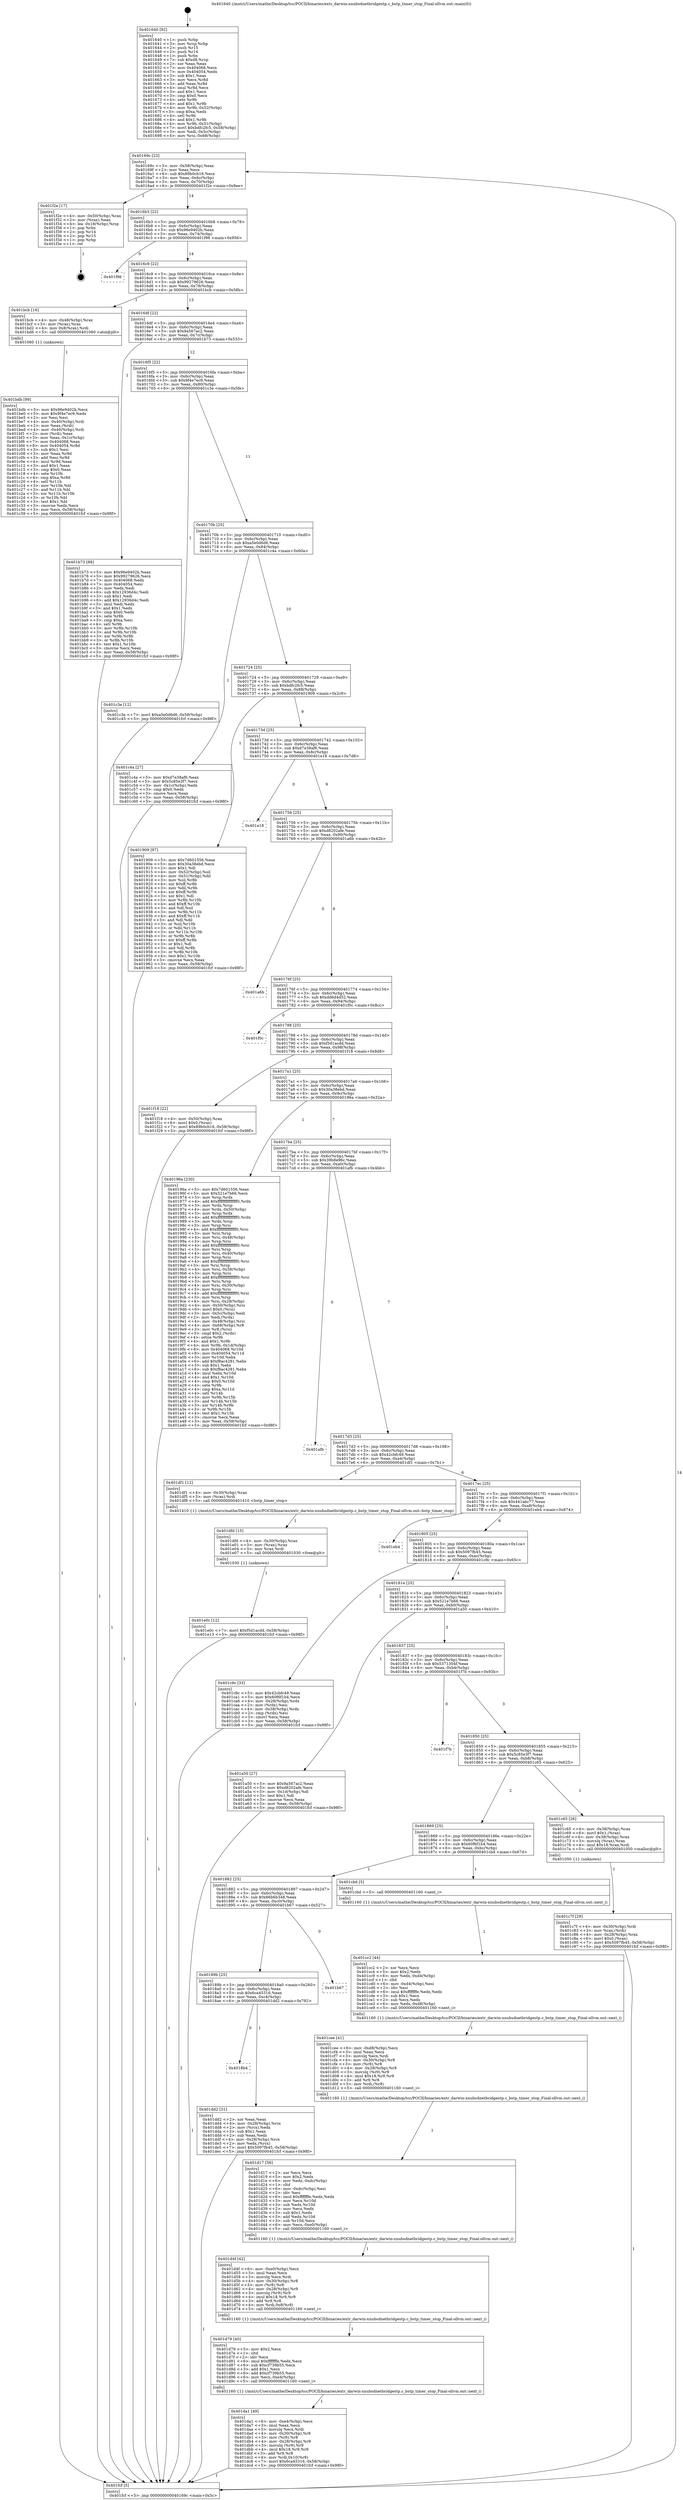 digraph "0x401640" {
  label = "0x401640 (/mnt/c/Users/mathe/Desktop/tcc/POCII/binaries/extr_darwin-xnubsdnetbridgestp.c_bstp_timer_stop_Final-ollvm.out::main(0))"
  labelloc = "t"
  node[shape=record]

  Entry [label="",width=0.3,height=0.3,shape=circle,fillcolor=black,style=filled]
  "0x40169c" [label="{
     0x40169c [23]\l
     | [instrs]\l
     &nbsp;&nbsp;0x40169c \<+3\>: mov -0x58(%rbp),%eax\l
     &nbsp;&nbsp;0x40169f \<+2\>: mov %eax,%ecx\l
     &nbsp;&nbsp;0x4016a1 \<+6\>: sub $0x89b0cb16,%ecx\l
     &nbsp;&nbsp;0x4016a7 \<+3\>: mov %eax,-0x6c(%rbp)\l
     &nbsp;&nbsp;0x4016aa \<+3\>: mov %ecx,-0x70(%rbp)\l
     &nbsp;&nbsp;0x4016ad \<+6\>: je 0000000000401f2e \<main+0x8ee\>\l
  }"]
  "0x401f2e" [label="{
     0x401f2e [17]\l
     | [instrs]\l
     &nbsp;&nbsp;0x401f2e \<+4\>: mov -0x50(%rbp),%rax\l
     &nbsp;&nbsp;0x401f32 \<+2\>: mov (%rax),%eax\l
     &nbsp;&nbsp;0x401f34 \<+4\>: lea -0x18(%rbp),%rsp\l
     &nbsp;&nbsp;0x401f38 \<+1\>: pop %rbx\l
     &nbsp;&nbsp;0x401f39 \<+2\>: pop %r14\l
     &nbsp;&nbsp;0x401f3b \<+2\>: pop %r15\l
     &nbsp;&nbsp;0x401f3d \<+1\>: pop %rbp\l
     &nbsp;&nbsp;0x401f3e \<+1\>: ret\l
  }"]
  "0x4016b3" [label="{
     0x4016b3 [22]\l
     | [instrs]\l
     &nbsp;&nbsp;0x4016b3 \<+5\>: jmp 00000000004016b8 \<main+0x78\>\l
     &nbsp;&nbsp;0x4016b8 \<+3\>: mov -0x6c(%rbp),%eax\l
     &nbsp;&nbsp;0x4016bb \<+5\>: sub $0x96e9402b,%eax\l
     &nbsp;&nbsp;0x4016c0 \<+3\>: mov %eax,-0x74(%rbp)\l
     &nbsp;&nbsp;0x4016c3 \<+6\>: je 0000000000401f96 \<main+0x956\>\l
  }"]
  Exit [label="",width=0.3,height=0.3,shape=circle,fillcolor=black,style=filled,peripheries=2]
  "0x401f96" [label="{
     0x401f96\l
  }", style=dashed]
  "0x4016c9" [label="{
     0x4016c9 [22]\l
     | [instrs]\l
     &nbsp;&nbsp;0x4016c9 \<+5\>: jmp 00000000004016ce \<main+0x8e\>\l
     &nbsp;&nbsp;0x4016ce \<+3\>: mov -0x6c(%rbp),%eax\l
     &nbsp;&nbsp;0x4016d1 \<+5\>: sub $0x99279626,%eax\l
     &nbsp;&nbsp;0x4016d6 \<+3\>: mov %eax,-0x78(%rbp)\l
     &nbsp;&nbsp;0x4016d9 \<+6\>: je 0000000000401bcb \<main+0x58b\>\l
  }"]
  "0x401e0c" [label="{
     0x401e0c [12]\l
     | [instrs]\l
     &nbsp;&nbsp;0x401e0c \<+7\>: movl $0xf5d1acdd,-0x58(%rbp)\l
     &nbsp;&nbsp;0x401e13 \<+5\>: jmp 0000000000401fcf \<main+0x98f\>\l
  }"]
  "0x401bcb" [label="{
     0x401bcb [16]\l
     | [instrs]\l
     &nbsp;&nbsp;0x401bcb \<+4\>: mov -0x48(%rbp),%rax\l
     &nbsp;&nbsp;0x401bcf \<+3\>: mov (%rax),%rax\l
     &nbsp;&nbsp;0x401bd2 \<+4\>: mov 0x8(%rax),%rdi\l
     &nbsp;&nbsp;0x401bd6 \<+5\>: call 0000000000401060 \<atoi@plt\>\l
     | [calls]\l
     &nbsp;&nbsp;0x401060 \{1\} (unknown)\l
  }"]
  "0x4016df" [label="{
     0x4016df [22]\l
     | [instrs]\l
     &nbsp;&nbsp;0x4016df \<+5\>: jmp 00000000004016e4 \<main+0xa4\>\l
     &nbsp;&nbsp;0x4016e4 \<+3\>: mov -0x6c(%rbp),%eax\l
     &nbsp;&nbsp;0x4016e7 \<+5\>: sub $0x9a567ac2,%eax\l
     &nbsp;&nbsp;0x4016ec \<+3\>: mov %eax,-0x7c(%rbp)\l
     &nbsp;&nbsp;0x4016ef \<+6\>: je 0000000000401b73 \<main+0x533\>\l
  }"]
  "0x401dfd" [label="{
     0x401dfd [15]\l
     | [instrs]\l
     &nbsp;&nbsp;0x401dfd \<+4\>: mov -0x30(%rbp),%rax\l
     &nbsp;&nbsp;0x401e01 \<+3\>: mov (%rax),%rax\l
     &nbsp;&nbsp;0x401e04 \<+3\>: mov %rax,%rdi\l
     &nbsp;&nbsp;0x401e07 \<+5\>: call 0000000000401030 \<free@plt\>\l
     | [calls]\l
     &nbsp;&nbsp;0x401030 \{1\} (unknown)\l
  }"]
  "0x401b73" [label="{
     0x401b73 [88]\l
     | [instrs]\l
     &nbsp;&nbsp;0x401b73 \<+5\>: mov $0x96e9402b,%eax\l
     &nbsp;&nbsp;0x401b78 \<+5\>: mov $0x99279626,%ecx\l
     &nbsp;&nbsp;0x401b7d \<+7\>: mov 0x404068,%edx\l
     &nbsp;&nbsp;0x401b84 \<+7\>: mov 0x404054,%esi\l
     &nbsp;&nbsp;0x401b8b \<+2\>: mov %edx,%edi\l
     &nbsp;&nbsp;0x401b8d \<+6\>: sub $0x12936d4c,%edi\l
     &nbsp;&nbsp;0x401b93 \<+3\>: sub $0x1,%edi\l
     &nbsp;&nbsp;0x401b96 \<+6\>: add $0x12936d4c,%edi\l
     &nbsp;&nbsp;0x401b9c \<+3\>: imul %edi,%edx\l
     &nbsp;&nbsp;0x401b9f \<+3\>: and $0x1,%edx\l
     &nbsp;&nbsp;0x401ba2 \<+3\>: cmp $0x0,%edx\l
     &nbsp;&nbsp;0x401ba5 \<+4\>: sete %r8b\l
     &nbsp;&nbsp;0x401ba9 \<+3\>: cmp $0xa,%esi\l
     &nbsp;&nbsp;0x401bac \<+4\>: setl %r9b\l
     &nbsp;&nbsp;0x401bb0 \<+3\>: mov %r8b,%r10b\l
     &nbsp;&nbsp;0x401bb3 \<+3\>: and %r9b,%r10b\l
     &nbsp;&nbsp;0x401bb6 \<+3\>: xor %r9b,%r8b\l
     &nbsp;&nbsp;0x401bb9 \<+3\>: or %r8b,%r10b\l
     &nbsp;&nbsp;0x401bbc \<+4\>: test $0x1,%r10b\l
     &nbsp;&nbsp;0x401bc0 \<+3\>: cmovne %ecx,%eax\l
     &nbsp;&nbsp;0x401bc3 \<+3\>: mov %eax,-0x58(%rbp)\l
     &nbsp;&nbsp;0x401bc6 \<+5\>: jmp 0000000000401fcf \<main+0x98f\>\l
  }"]
  "0x4016f5" [label="{
     0x4016f5 [22]\l
     | [instrs]\l
     &nbsp;&nbsp;0x4016f5 \<+5\>: jmp 00000000004016fa \<main+0xba\>\l
     &nbsp;&nbsp;0x4016fa \<+3\>: mov -0x6c(%rbp),%eax\l
     &nbsp;&nbsp;0x4016fd \<+5\>: sub $0x9f4e7ec9,%eax\l
     &nbsp;&nbsp;0x401702 \<+3\>: mov %eax,-0x80(%rbp)\l
     &nbsp;&nbsp;0x401705 \<+6\>: je 0000000000401c3e \<main+0x5fe\>\l
  }"]
  "0x4018b4" [label="{
     0x4018b4\l
  }", style=dashed]
  "0x401c3e" [label="{
     0x401c3e [12]\l
     | [instrs]\l
     &nbsp;&nbsp;0x401c3e \<+7\>: movl $0xa5e0d6d6,-0x58(%rbp)\l
     &nbsp;&nbsp;0x401c45 \<+5\>: jmp 0000000000401fcf \<main+0x98f\>\l
  }"]
  "0x40170b" [label="{
     0x40170b [25]\l
     | [instrs]\l
     &nbsp;&nbsp;0x40170b \<+5\>: jmp 0000000000401710 \<main+0xd0\>\l
     &nbsp;&nbsp;0x401710 \<+3\>: mov -0x6c(%rbp),%eax\l
     &nbsp;&nbsp;0x401713 \<+5\>: sub $0xa5e0d6d6,%eax\l
     &nbsp;&nbsp;0x401718 \<+6\>: mov %eax,-0x84(%rbp)\l
     &nbsp;&nbsp;0x40171e \<+6\>: je 0000000000401c4a \<main+0x60a\>\l
  }"]
  "0x401dd2" [label="{
     0x401dd2 [31]\l
     | [instrs]\l
     &nbsp;&nbsp;0x401dd2 \<+2\>: xor %eax,%eax\l
     &nbsp;&nbsp;0x401dd4 \<+4\>: mov -0x28(%rbp),%rcx\l
     &nbsp;&nbsp;0x401dd8 \<+2\>: mov (%rcx),%edx\l
     &nbsp;&nbsp;0x401dda \<+3\>: sub $0x1,%eax\l
     &nbsp;&nbsp;0x401ddd \<+2\>: sub %eax,%edx\l
     &nbsp;&nbsp;0x401ddf \<+4\>: mov -0x28(%rbp),%rcx\l
     &nbsp;&nbsp;0x401de3 \<+2\>: mov %edx,(%rcx)\l
     &nbsp;&nbsp;0x401de5 \<+7\>: movl $0x5097fb45,-0x58(%rbp)\l
     &nbsp;&nbsp;0x401dec \<+5\>: jmp 0000000000401fcf \<main+0x98f\>\l
  }"]
  "0x401c4a" [label="{
     0x401c4a [27]\l
     | [instrs]\l
     &nbsp;&nbsp;0x401c4a \<+5\>: mov $0xd7e38af6,%eax\l
     &nbsp;&nbsp;0x401c4f \<+5\>: mov $0x5c85e3f7,%ecx\l
     &nbsp;&nbsp;0x401c54 \<+3\>: mov -0x1c(%rbp),%edx\l
     &nbsp;&nbsp;0x401c57 \<+3\>: cmp $0x0,%edx\l
     &nbsp;&nbsp;0x401c5a \<+3\>: cmove %ecx,%eax\l
     &nbsp;&nbsp;0x401c5d \<+3\>: mov %eax,-0x58(%rbp)\l
     &nbsp;&nbsp;0x401c60 \<+5\>: jmp 0000000000401fcf \<main+0x98f\>\l
  }"]
  "0x401724" [label="{
     0x401724 [25]\l
     | [instrs]\l
     &nbsp;&nbsp;0x401724 \<+5\>: jmp 0000000000401729 \<main+0xe9\>\l
     &nbsp;&nbsp;0x401729 \<+3\>: mov -0x6c(%rbp),%eax\l
     &nbsp;&nbsp;0x40172c \<+5\>: sub $0xbdfc2fc5,%eax\l
     &nbsp;&nbsp;0x401731 \<+6\>: mov %eax,-0x88(%rbp)\l
     &nbsp;&nbsp;0x401737 \<+6\>: je 0000000000401909 \<main+0x2c9\>\l
  }"]
  "0x40189b" [label="{
     0x40189b [25]\l
     | [instrs]\l
     &nbsp;&nbsp;0x40189b \<+5\>: jmp 00000000004018a0 \<main+0x260\>\l
     &nbsp;&nbsp;0x4018a0 \<+3\>: mov -0x6c(%rbp),%eax\l
     &nbsp;&nbsp;0x4018a3 \<+5\>: sub $0x6ca45316,%eax\l
     &nbsp;&nbsp;0x4018a8 \<+6\>: mov %eax,-0xc4(%rbp)\l
     &nbsp;&nbsp;0x4018ae \<+6\>: je 0000000000401dd2 \<main+0x792\>\l
  }"]
  "0x401909" [label="{
     0x401909 [97]\l
     | [instrs]\l
     &nbsp;&nbsp;0x401909 \<+5\>: mov $0x7d601556,%eax\l
     &nbsp;&nbsp;0x40190e \<+5\>: mov $0x30a38ebd,%ecx\l
     &nbsp;&nbsp;0x401913 \<+2\>: mov $0x1,%dl\l
     &nbsp;&nbsp;0x401915 \<+4\>: mov -0x52(%rbp),%sil\l
     &nbsp;&nbsp;0x401919 \<+4\>: mov -0x51(%rbp),%dil\l
     &nbsp;&nbsp;0x40191d \<+3\>: mov %sil,%r8b\l
     &nbsp;&nbsp;0x401920 \<+4\>: xor $0xff,%r8b\l
     &nbsp;&nbsp;0x401924 \<+3\>: mov %dil,%r9b\l
     &nbsp;&nbsp;0x401927 \<+4\>: xor $0xff,%r9b\l
     &nbsp;&nbsp;0x40192b \<+3\>: xor $0x1,%dl\l
     &nbsp;&nbsp;0x40192e \<+3\>: mov %r8b,%r10b\l
     &nbsp;&nbsp;0x401931 \<+4\>: and $0xff,%r10b\l
     &nbsp;&nbsp;0x401935 \<+3\>: and %dl,%sil\l
     &nbsp;&nbsp;0x401938 \<+3\>: mov %r9b,%r11b\l
     &nbsp;&nbsp;0x40193b \<+4\>: and $0xff,%r11b\l
     &nbsp;&nbsp;0x40193f \<+3\>: and %dl,%dil\l
     &nbsp;&nbsp;0x401942 \<+3\>: or %sil,%r10b\l
     &nbsp;&nbsp;0x401945 \<+3\>: or %dil,%r11b\l
     &nbsp;&nbsp;0x401948 \<+3\>: xor %r11b,%r10b\l
     &nbsp;&nbsp;0x40194b \<+3\>: or %r9b,%r8b\l
     &nbsp;&nbsp;0x40194e \<+4\>: xor $0xff,%r8b\l
     &nbsp;&nbsp;0x401952 \<+3\>: or $0x1,%dl\l
     &nbsp;&nbsp;0x401955 \<+3\>: and %dl,%r8b\l
     &nbsp;&nbsp;0x401958 \<+3\>: or %r8b,%r10b\l
     &nbsp;&nbsp;0x40195b \<+4\>: test $0x1,%r10b\l
     &nbsp;&nbsp;0x40195f \<+3\>: cmovne %ecx,%eax\l
     &nbsp;&nbsp;0x401962 \<+3\>: mov %eax,-0x58(%rbp)\l
     &nbsp;&nbsp;0x401965 \<+5\>: jmp 0000000000401fcf \<main+0x98f\>\l
  }"]
  "0x40173d" [label="{
     0x40173d [25]\l
     | [instrs]\l
     &nbsp;&nbsp;0x40173d \<+5\>: jmp 0000000000401742 \<main+0x102\>\l
     &nbsp;&nbsp;0x401742 \<+3\>: mov -0x6c(%rbp),%eax\l
     &nbsp;&nbsp;0x401745 \<+5\>: sub $0xd7e38af6,%eax\l
     &nbsp;&nbsp;0x40174a \<+6\>: mov %eax,-0x8c(%rbp)\l
     &nbsp;&nbsp;0x401750 \<+6\>: je 0000000000401e18 \<main+0x7d8\>\l
  }"]
  "0x401fcf" [label="{
     0x401fcf [5]\l
     | [instrs]\l
     &nbsp;&nbsp;0x401fcf \<+5\>: jmp 000000000040169c \<main+0x5c\>\l
  }"]
  "0x401640" [label="{
     0x401640 [92]\l
     | [instrs]\l
     &nbsp;&nbsp;0x401640 \<+1\>: push %rbp\l
     &nbsp;&nbsp;0x401641 \<+3\>: mov %rsp,%rbp\l
     &nbsp;&nbsp;0x401644 \<+2\>: push %r15\l
     &nbsp;&nbsp;0x401646 \<+2\>: push %r14\l
     &nbsp;&nbsp;0x401648 \<+1\>: push %rbx\l
     &nbsp;&nbsp;0x401649 \<+7\>: sub $0xd8,%rsp\l
     &nbsp;&nbsp;0x401650 \<+2\>: xor %eax,%eax\l
     &nbsp;&nbsp;0x401652 \<+7\>: mov 0x404068,%ecx\l
     &nbsp;&nbsp;0x401659 \<+7\>: mov 0x404054,%edx\l
     &nbsp;&nbsp;0x401660 \<+3\>: sub $0x1,%eax\l
     &nbsp;&nbsp;0x401663 \<+3\>: mov %ecx,%r8d\l
     &nbsp;&nbsp;0x401666 \<+3\>: add %eax,%r8d\l
     &nbsp;&nbsp;0x401669 \<+4\>: imul %r8d,%ecx\l
     &nbsp;&nbsp;0x40166d \<+3\>: and $0x1,%ecx\l
     &nbsp;&nbsp;0x401670 \<+3\>: cmp $0x0,%ecx\l
     &nbsp;&nbsp;0x401673 \<+4\>: sete %r9b\l
     &nbsp;&nbsp;0x401677 \<+4\>: and $0x1,%r9b\l
     &nbsp;&nbsp;0x40167b \<+4\>: mov %r9b,-0x52(%rbp)\l
     &nbsp;&nbsp;0x40167f \<+3\>: cmp $0xa,%edx\l
     &nbsp;&nbsp;0x401682 \<+4\>: setl %r9b\l
     &nbsp;&nbsp;0x401686 \<+4\>: and $0x1,%r9b\l
     &nbsp;&nbsp;0x40168a \<+4\>: mov %r9b,-0x51(%rbp)\l
     &nbsp;&nbsp;0x40168e \<+7\>: movl $0xbdfc2fc5,-0x58(%rbp)\l
     &nbsp;&nbsp;0x401695 \<+3\>: mov %edi,-0x5c(%rbp)\l
     &nbsp;&nbsp;0x401698 \<+4\>: mov %rsi,-0x68(%rbp)\l
  }"]
  "0x401b67" [label="{
     0x401b67\l
  }", style=dashed]
  "0x401e18" [label="{
     0x401e18\l
  }", style=dashed]
  "0x401756" [label="{
     0x401756 [25]\l
     | [instrs]\l
     &nbsp;&nbsp;0x401756 \<+5\>: jmp 000000000040175b \<main+0x11b\>\l
     &nbsp;&nbsp;0x40175b \<+3\>: mov -0x6c(%rbp),%eax\l
     &nbsp;&nbsp;0x40175e \<+5\>: sub $0xd8202afe,%eax\l
     &nbsp;&nbsp;0x401763 \<+6\>: mov %eax,-0x90(%rbp)\l
     &nbsp;&nbsp;0x401769 \<+6\>: je 0000000000401a6b \<main+0x42b\>\l
  }"]
  "0x401da1" [label="{
     0x401da1 [49]\l
     | [instrs]\l
     &nbsp;&nbsp;0x401da1 \<+6\>: mov -0xe4(%rbp),%ecx\l
     &nbsp;&nbsp;0x401da7 \<+3\>: imul %eax,%ecx\l
     &nbsp;&nbsp;0x401daa \<+3\>: movslq %ecx,%rdi\l
     &nbsp;&nbsp;0x401dad \<+4\>: mov -0x30(%rbp),%r8\l
     &nbsp;&nbsp;0x401db1 \<+3\>: mov (%r8),%r8\l
     &nbsp;&nbsp;0x401db4 \<+4\>: mov -0x28(%rbp),%r9\l
     &nbsp;&nbsp;0x401db8 \<+3\>: movslq (%r9),%r9\l
     &nbsp;&nbsp;0x401dbb \<+4\>: imul $0x18,%r9,%r9\l
     &nbsp;&nbsp;0x401dbf \<+3\>: add %r9,%r8\l
     &nbsp;&nbsp;0x401dc2 \<+4\>: mov %rdi,0x10(%r8)\l
     &nbsp;&nbsp;0x401dc6 \<+7\>: movl $0x6ca45316,-0x58(%rbp)\l
     &nbsp;&nbsp;0x401dcd \<+5\>: jmp 0000000000401fcf \<main+0x98f\>\l
  }"]
  "0x401a6b" [label="{
     0x401a6b\l
  }", style=dashed]
  "0x40176f" [label="{
     0x40176f [25]\l
     | [instrs]\l
     &nbsp;&nbsp;0x40176f \<+5\>: jmp 0000000000401774 \<main+0x134\>\l
     &nbsp;&nbsp;0x401774 \<+3\>: mov -0x6c(%rbp),%eax\l
     &nbsp;&nbsp;0x401777 \<+5\>: sub $0xdd6d4d52,%eax\l
     &nbsp;&nbsp;0x40177c \<+6\>: mov %eax,-0x94(%rbp)\l
     &nbsp;&nbsp;0x401782 \<+6\>: je 0000000000401f0c \<main+0x8cc\>\l
  }"]
  "0x401d79" [label="{
     0x401d79 [40]\l
     | [instrs]\l
     &nbsp;&nbsp;0x401d79 \<+5\>: mov $0x2,%ecx\l
     &nbsp;&nbsp;0x401d7e \<+1\>: cltd\l
     &nbsp;&nbsp;0x401d7f \<+2\>: idiv %ecx\l
     &nbsp;&nbsp;0x401d81 \<+6\>: imul $0xfffffffe,%edx,%ecx\l
     &nbsp;&nbsp;0x401d87 \<+6\>: sub $0xcf739b55,%ecx\l
     &nbsp;&nbsp;0x401d8d \<+3\>: add $0x1,%ecx\l
     &nbsp;&nbsp;0x401d90 \<+6\>: add $0xcf739b55,%ecx\l
     &nbsp;&nbsp;0x401d96 \<+6\>: mov %ecx,-0xe4(%rbp)\l
     &nbsp;&nbsp;0x401d9c \<+5\>: call 0000000000401160 \<next_i\>\l
     | [calls]\l
     &nbsp;&nbsp;0x401160 \{1\} (/mnt/c/Users/mathe/Desktop/tcc/POCII/binaries/extr_darwin-xnubsdnetbridgestp.c_bstp_timer_stop_Final-ollvm.out::next_i)\l
  }"]
  "0x401f0c" [label="{
     0x401f0c\l
  }", style=dashed]
  "0x401788" [label="{
     0x401788 [25]\l
     | [instrs]\l
     &nbsp;&nbsp;0x401788 \<+5\>: jmp 000000000040178d \<main+0x14d\>\l
     &nbsp;&nbsp;0x40178d \<+3\>: mov -0x6c(%rbp),%eax\l
     &nbsp;&nbsp;0x401790 \<+5\>: sub $0xf5d1acdd,%eax\l
     &nbsp;&nbsp;0x401795 \<+6\>: mov %eax,-0x98(%rbp)\l
     &nbsp;&nbsp;0x40179b \<+6\>: je 0000000000401f18 \<main+0x8d8\>\l
  }"]
  "0x401d4f" [label="{
     0x401d4f [42]\l
     | [instrs]\l
     &nbsp;&nbsp;0x401d4f \<+6\>: mov -0xe0(%rbp),%ecx\l
     &nbsp;&nbsp;0x401d55 \<+3\>: imul %eax,%ecx\l
     &nbsp;&nbsp;0x401d58 \<+3\>: movslq %ecx,%rdi\l
     &nbsp;&nbsp;0x401d5b \<+4\>: mov -0x30(%rbp),%r8\l
     &nbsp;&nbsp;0x401d5f \<+3\>: mov (%r8),%r8\l
     &nbsp;&nbsp;0x401d62 \<+4\>: mov -0x28(%rbp),%r9\l
     &nbsp;&nbsp;0x401d66 \<+3\>: movslq (%r9),%r9\l
     &nbsp;&nbsp;0x401d69 \<+4\>: imul $0x18,%r9,%r9\l
     &nbsp;&nbsp;0x401d6d \<+3\>: add %r9,%r8\l
     &nbsp;&nbsp;0x401d70 \<+4\>: mov %rdi,0x8(%r8)\l
     &nbsp;&nbsp;0x401d74 \<+5\>: call 0000000000401160 \<next_i\>\l
     | [calls]\l
     &nbsp;&nbsp;0x401160 \{1\} (/mnt/c/Users/mathe/Desktop/tcc/POCII/binaries/extr_darwin-xnubsdnetbridgestp.c_bstp_timer_stop_Final-ollvm.out::next_i)\l
  }"]
  "0x401f18" [label="{
     0x401f18 [22]\l
     | [instrs]\l
     &nbsp;&nbsp;0x401f18 \<+4\>: mov -0x50(%rbp),%rax\l
     &nbsp;&nbsp;0x401f1c \<+6\>: movl $0x0,(%rax)\l
     &nbsp;&nbsp;0x401f22 \<+7\>: movl $0x89b0cb16,-0x58(%rbp)\l
     &nbsp;&nbsp;0x401f29 \<+5\>: jmp 0000000000401fcf \<main+0x98f\>\l
  }"]
  "0x4017a1" [label="{
     0x4017a1 [25]\l
     | [instrs]\l
     &nbsp;&nbsp;0x4017a1 \<+5\>: jmp 00000000004017a6 \<main+0x166\>\l
     &nbsp;&nbsp;0x4017a6 \<+3\>: mov -0x6c(%rbp),%eax\l
     &nbsp;&nbsp;0x4017a9 \<+5\>: sub $0x30a38ebd,%eax\l
     &nbsp;&nbsp;0x4017ae \<+6\>: mov %eax,-0x9c(%rbp)\l
     &nbsp;&nbsp;0x4017b4 \<+6\>: je 000000000040196a \<main+0x32a\>\l
  }"]
  "0x401d17" [label="{
     0x401d17 [56]\l
     | [instrs]\l
     &nbsp;&nbsp;0x401d17 \<+2\>: xor %ecx,%ecx\l
     &nbsp;&nbsp;0x401d19 \<+5\>: mov $0x2,%edx\l
     &nbsp;&nbsp;0x401d1e \<+6\>: mov %edx,-0xdc(%rbp)\l
     &nbsp;&nbsp;0x401d24 \<+1\>: cltd\l
     &nbsp;&nbsp;0x401d25 \<+6\>: mov -0xdc(%rbp),%esi\l
     &nbsp;&nbsp;0x401d2b \<+2\>: idiv %esi\l
     &nbsp;&nbsp;0x401d2d \<+6\>: imul $0xfffffffe,%edx,%edx\l
     &nbsp;&nbsp;0x401d33 \<+3\>: mov %ecx,%r10d\l
     &nbsp;&nbsp;0x401d36 \<+3\>: sub %edx,%r10d\l
     &nbsp;&nbsp;0x401d39 \<+2\>: mov %ecx,%edx\l
     &nbsp;&nbsp;0x401d3b \<+3\>: sub $0x1,%edx\l
     &nbsp;&nbsp;0x401d3e \<+3\>: add %edx,%r10d\l
     &nbsp;&nbsp;0x401d41 \<+3\>: sub %r10d,%ecx\l
     &nbsp;&nbsp;0x401d44 \<+6\>: mov %ecx,-0xe0(%rbp)\l
     &nbsp;&nbsp;0x401d4a \<+5\>: call 0000000000401160 \<next_i\>\l
     | [calls]\l
     &nbsp;&nbsp;0x401160 \{1\} (/mnt/c/Users/mathe/Desktop/tcc/POCII/binaries/extr_darwin-xnubsdnetbridgestp.c_bstp_timer_stop_Final-ollvm.out::next_i)\l
  }"]
  "0x40196a" [label="{
     0x40196a [230]\l
     | [instrs]\l
     &nbsp;&nbsp;0x40196a \<+5\>: mov $0x7d601556,%eax\l
     &nbsp;&nbsp;0x40196f \<+5\>: mov $0x521e7b66,%ecx\l
     &nbsp;&nbsp;0x401974 \<+3\>: mov %rsp,%rdx\l
     &nbsp;&nbsp;0x401977 \<+4\>: add $0xfffffffffffffff0,%rdx\l
     &nbsp;&nbsp;0x40197b \<+3\>: mov %rdx,%rsp\l
     &nbsp;&nbsp;0x40197e \<+4\>: mov %rdx,-0x50(%rbp)\l
     &nbsp;&nbsp;0x401982 \<+3\>: mov %rsp,%rdx\l
     &nbsp;&nbsp;0x401985 \<+4\>: add $0xfffffffffffffff0,%rdx\l
     &nbsp;&nbsp;0x401989 \<+3\>: mov %rdx,%rsp\l
     &nbsp;&nbsp;0x40198c \<+3\>: mov %rsp,%rsi\l
     &nbsp;&nbsp;0x40198f \<+4\>: add $0xfffffffffffffff0,%rsi\l
     &nbsp;&nbsp;0x401993 \<+3\>: mov %rsi,%rsp\l
     &nbsp;&nbsp;0x401996 \<+4\>: mov %rsi,-0x48(%rbp)\l
     &nbsp;&nbsp;0x40199a \<+3\>: mov %rsp,%rsi\l
     &nbsp;&nbsp;0x40199d \<+4\>: add $0xfffffffffffffff0,%rsi\l
     &nbsp;&nbsp;0x4019a1 \<+3\>: mov %rsi,%rsp\l
     &nbsp;&nbsp;0x4019a4 \<+4\>: mov %rsi,-0x40(%rbp)\l
     &nbsp;&nbsp;0x4019a8 \<+3\>: mov %rsp,%rsi\l
     &nbsp;&nbsp;0x4019ab \<+4\>: add $0xfffffffffffffff0,%rsi\l
     &nbsp;&nbsp;0x4019af \<+3\>: mov %rsi,%rsp\l
     &nbsp;&nbsp;0x4019b2 \<+4\>: mov %rsi,-0x38(%rbp)\l
     &nbsp;&nbsp;0x4019b6 \<+3\>: mov %rsp,%rsi\l
     &nbsp;&nbsp;0x4019b9 \<+4\>: add $0xfffffffffffffff0,%rsi\l
     &nbsp;&nbsp;0x4019bd \<+3\>: mov %rsi,%rsp\l
     &nbsp;&nbsp;0x4019c0 \<+4\>: mov %rsi,-0x30(%rbp)\l
     &nbsp;&nbsp;0x4019c4 \<+3\>: mov %rsp,%rsi\l
     &nbsp;&nbsp;0x4019c7 \<+4\>: add $0xfffffffffffffff0,%rsi\l
     &nbsp;&nbsp;0x4019cb \<+3\>: mov %rsi,%rsp\l
     &nbsp;&nbsp;0x4019ce \<+4\>: mov %rsi,-0x28(%rbp)\l
     &nbsp;&nbsp;0x4019d2 \<+4\>: mov -0x50(%rbp),%rsi\l
     &nbsp;&nbsp;0x4019d6 \<+6\>: movl $0x0,(%rsi)\l
     &nbsp;&nbsp;0x4019dc \<+3\>: mov -0x5c(%rbp),%edi\l
     &nbsp;&nbsp;0x4019df \<+2\>: mov %edi,(%rdx)\l
     &nbsp;&nbsp;0x4019e1 \<+4\>: mov -0x48(%rbp),%rsi\l
     &nbsp;&nbsp;0x4019e5 \<+4\>: mov -0x68(%rbp),%r8\l
     &nbsp;&nbsp;0x4019e9 \<+3\>: mov %r8,(%rsi)\l
     &nbsp;&nbsp;0x4019ec \<+3\>: cmpl $0x2,(%rdx)\l
     &nbsp;&nbsp;0x4019ef \<+4\>: setne %r9b\l
     &nbsp;&nbsp;0x4019f3 \<+4\>: and $0x1,%r9b\l
     &nbsp;&nbsp;0x4019f7 \<+4\>: mov %r9b,-0x1d(%rbp)\l
     &nbsp;&nbsp;0x4019fb \<+8\>: mov 0x404068,%r10d\l
     &nbsp;&nbsp;0x401a03 \<+8\>: mov 0x404054,%r11d\l
     &nbsp;&nbsp;0x401a0b \<+3\>: mov %r10d,%ebx\l
     &nbsp;&nbsp;0x401a0e \<+6\>: add $0xf8ac4281,%ebx\l
     &nbsp;&nbsp;0x401a14 \<+3\>: sub $0x1,%ebx\l
     &nbsp;&nbsp;0x401a17 \<+6\>: sub $0xf8ac4281,%ebx\l
     &nbsp;&nbsp;0x401a1d \<+4\>: imul %ebx,%r10d\l
     &nbsp;&nbsp;0x401a21 \<+4\>: and $0x1,%r10d\l
     &nbsp;&nbsp;0x401a25 \<+4\>: cmp $0x0,%r10d\l
     &nbsp;&nbsp;0x401a29 \<+4\>: sete %r9b\l
     &nbsp;&nbsp;0x401a2d \<+4\>: cmp $0xa,%r11d\l
     &nbsp;&nbsp;0x401a31 \<+4\>: setl %r14b\l
     &nbsp;&nbsp;0x401a35 \<+3\>: mov %r9b,%r15b\l
     &nbsp;&nbsp;0x401a38 \<+3\>: and %r14b,%r15b\l
     &nbsp;&nbsp;0x401a3b \<+3\>: xor %r14b,%r9b\l
     &nbsp;&nbsp;0x401a3e \<+3\>: or %r9b,%r15b\l
     &nbsp;&nbsp;0x401a41 \<+4\>: test $0x1,%r15b\l
     &nbsp;&nbsp;0x401a45 \<+3\>: cmovne %ecx,%eax\l
     &nbsp;&nbsp;0x401a48 \<+3\>: mov %eax,-0x58(%rbp)\l
     &nbsp;&nbsp;0x401a4b \<+5\>: jmp 0000000000401fcf \<main+0x98f\>\l
  }"]
  "0x4017ba" [label="{
     0x4017ba [25]\l
     | [instrs]\l
     &nbsp;&nbsp;0x4017ba \<+5\>: jmp 00000000004017bf \<main+0x17f\>\l
     &nbsp;&nbsp;0x4017bf \<+3\>: mov -0x6c(%rbp),%eax\l
     &nbsp;&nbsp;0x4017c2 \<+5\>: sub $0x39b8e96c,%eax\l
     &nbsp;&nbsp;0x4017c7 \<+6\>: mov %eax,-0xa0(%rbp)\l
     &nbsp;&nbsp;0x4017cd \<+6\>: je 0000000000401afb \<main+0x4bb\>\l
  }"]
  "0x401cee" [label="{
     0x401cee [41]\l
     | [instrs]\l
     &nbsp;&nbsp;0x401cee \<+6\>: mov -0xd8(%rbp),%ecx\l
     &nbsp;&nbsp;0x401cf4 \<+3\>: imul %eax,%ecx\l
     &nbsp;&nbsp;0x401cf7 \<+3\>: movslq %ecx,%rdi\l
     &nbsp;&nbsp;0x401cfa \<+4\>: mov -0x30(%rbp),%r8\l
     &nbsp;&nbsp;0x401cfe \<+3\>: mov (%r8),%r8\l
     &nbsp;&nbsp;0x401d01 \<+4\>: mov -0x28(%rbp),%r9\l
     &nbsp;&nbsp;0x401d05 \<+3\>: movslq (%r9),%r9\l
     &nbsp;&nbsp;0x401d08 \<+4\>: imul $0x18,%r9,%r9\l
     &nbsp;&nbsp;0x401d0c \<+3\>: add %r9,%r8\l
     &nbsp;&nbsp;0x401d0f \<+3\>: mov %rdi,(%r8)\l
     &nbsp;&nbsp;0x401d12 \<+5\>: call 0000000000401160 \<next_i\>\l
     | [calls]\l
     &nbsp;&nbsp;0x401160 \{1\} (/mnt/c/Users/mathe/Desktop/tcc/POCII/binaries/extr_darwin-xnubsdnetbridgestp.c_bstp_timer_stop_Final-ollvm.out::next_i)\l
  }"]
  "0x401afb" [label="{
     0x401afb\l
  }", style=dashed]
  "0x4017d3" [label="{
     0x4017d3 [25]\l
     | [instrs]\l
     &nbsp;&nbsp;0x4017d3 \<+5\>: jmp 00000000004017d8 \<main+0x198\>\l
     &nbsp;&nbsp;0x4017d8 \<+3\>: mov -0x6c(%rbp),%eax\l
     &nbsp;&nbsp;0x4017db \<+5\>: sub $0x42cbfc49,%eax\l
     &nbsp;&nbsp;0x4017e0 \<+6\>: mov %eax,-0xa4(%rbp)\l
     &nbsp;&nbsp;0x4017e6 \<+6\>: je 0000000000401df1 \<main+0x7b1\>\l
  }"]
  "0x401cc2" [label="{
     0x401cc2 [44]\l
     | [instrs]\l
     &nbsp;&nbsp;0x401cc2 \<+2\>: xor %ecx,%ecx\l
     &nbsp;&nbsp;0x401cc4 \<+5\>: mov $0x2,%edx\l
     &nbsp;&nbsp;0x401cc9 \<+6\>: mov %edx,-0xd4(%rbp)\l
     &nbsp;&nbsp;0x401ccf \<+1\>: cltd\l
     &nbsp;&nbsp;0x401cd0 \<+6\>: mov -0xd4(%rbp),%esi\l
     &nbsp;&nbsp;0x401cd6 \<+2\>: idiv %esi\l
     &nbsp;&nbsp;0x401cd8 \<+6\>: imul $0xfffffffe,%edx,%edx\l
     &nbsp;&nbsp;0x401cde \<+3\>: sub $0x1,%ecx\l
     &nbsp;&nbsp;0x401ce1 \<+2\>: sub %ecx,%edx\l
     &nbsp;&nbsp;0x401ce3 \<+6\>: mov %edx,-0xd8(%rbp)\l
     &nbsp;&nbsp;0x401ce9 \<+5\>: call 0000000000401160 \<next_i\>\l
     | [calls]\l
     &nbsp;&nbsp;0x401160 \{1\} (/mnt/c/Users/mathe/Desktop/tcc/POCII/binaries/extr_darwin-xnubsdnetbridgestp.c_bstp_timer_stop_Final-ollvm.out::next_i)\l
  }"]
  "0x401df1" [label="{
     0x401df1 [12]\l
     | [instrs]\l
     &nbsp;&nbsp;0x401df1 \<+4\>: mov -0x30(%rbp),%rax\l
     &nbsp;&nbsp;0x401df5 \<+3\>: mov (%rax),%rdi\l
     &nbsp;&nbsp;0x401df8 \<+5\>: call 0000000000401410 \<bstp_timer_stop\>\l
     | [calls]\l
     &nbsp;&nbsp;0x401410 \{1\} (/mnt/c/Users/mathe/Desktop/tcc/POCII/binaries/extr_darwin-xnubsdnetbridgestp.c_bstp_timer_stop_Final-ollvm.out::bstp_timer_stop)\l
  }"]
  "0x4017ec" [label="{
     0x4017ec [25]\l
     | [instrs]\l
     &nbsp;&nbsp;0x4017ec \<+5\>: jmp 00000000004017f1 \<main+0x1b1\>\l
     &nbsp;&nbsp;0x4017f1 \<+3\>: mov -0x6c(%rbp),%eax\l
     &nbsp;&nbsp;0x4017f4 \<+5\>: sub $0x441abc77,%eax\l
     &nbsp;&nbsp;0x4017f9 \<+6\>: mov %eax,-0xa8(%rbp)\l
     &nbsp;&nbsp;0x4017ff \<+6\>: je 0000000000401eb4 \<main+0x874\>\l
  }"]
  "0x401882" [label="{
     0x401882 [25]\l
     | [instrs]\l
     &nbsp;&nbsp;0x401882 \<+5\>: jmp 0000000000401887 \<main+0x247\>\l
     &nbsp;&nbsp;0x401887 \<+3\>: mov -0x6c(%rbp),%eax\l
     &nbsp;&nbsp;0x40188a \<+5\>: sub $0x66b6b348,%eax\l
     &nbsp;&nbsp;0x40188f \<+6\>: mov %eax,-0xc0(%rbp)\l
     &nbsp;&nbsp;0x401895 \<+6\>: je 0000000000401b67 \<main+0x527\>\l
  }"]
  "0x401eb4" [label="{
     0x401eb4\l
  }", style=dashed]
  "0x401805" [label="{
     0x401805 [25]\l
     | [instrs]\l
     &nbsp;&nbsp;0x401805 \<+5\>: jmp 000000000040180a \<main+0x1ca\>\l
     &nbsp;&nbsp;0x40180a \<+3\>: mov -0x6c(%rbp),%eax\l
     &nbsp;&nbsp;0x40180d \<+5\>: sub $0x5097fb45,%eax\l
     &nbsp;&nbsp;0x401812 \<+6\>: mov %eax,-0xac(%rbp)\l
     &nbsp;&nbsp;0x401818 \<+6\>: je 0000000000401c9c \<main+0x65c\>\l
  }"]
  "0x401cbd" [label="{
     0x401cbd [5]\l
     | [instrs]\l
     &nbsp;&nbsp;0x401cbd \<+5\>: call 0000000000401160 \<next_i\>\l
     | [calls]\l
     &nbsp;&nbsp;0x401160 \{1\} (/mnt/c/Users/mathe/Desktop/tcc/POCII/binaries/extr_darwin-xnubsdnetbridgestp.c_bstp_timer_stop_Final-ollvm.out::next_i)\l
  }"]
  "0x401c9c" [label="{
     0x401c9c [33]\l
     | [instrs]\l
     &nbsp;&nbsp;0x401c9c \<+5\>: mov $0x42cbfc49,%eax\l
     &nbsp;&nbsp;0x401ca1 \<+5\>: mov $0x60f6f1b4,%ecx\l
     &nbsp;&nbsp;0x401ca6 \<+4\>: mov -0x28(%rbp),%rdx\l
     &nbsp;&nbsp;0x401caa \<+2\>: mov (%rdx),%esi\l
     &nbsp;&nbsp;0x401cac \<+4\>: mov -0x38(%rbp),%rdx\l
     &nbsp;&nbsp;0x401cb0 \<+2\>: cmp (%rdx),%esi\l
     &nbsp;&nbsp;0x401cb2 \<+3\>: cmovl %ecx,%eax\l
     &nbsp;&nbsp;0x401cb5 \<+3\>: mov %eax,-0x58(%rbp)\l
     &nbsp;&nbsp;0x401cb8 \<+5\>: jmp 0000000000401fcf \<main+0x98f\>\l
  }"]
  "0x40181e" [label="{
     0x40181e [25]\l
     | [instrs]\l
     &nbsp;&nbsp;0x40181e \<+5\>: jmp 0000000000401823 \<main+0x1e3\>\l
     &nbsp;&nbsp;0x401823 \<+3\>: mov -0x6c(%rbp),%eax\l
     &nbsp;&nbsp;0x401826 \<+5\>: sub $0x521e7b66,%eax\l
     &nbsp;&nbsp;0x40182b \<+6\>: mov %eax,-0xb0(%rbp)\l
     &nbsp;&nbsp;0x401831 \<+6\>: je 0000000000401a50 \<main+0x410\>\l
  }"]
  "0x401c7f" [label="{
     0x401c7f [29]\l
     | [instrs]\l
     &nbsp;&nbsp;0x401c7f \<+4\>: mov -0x30(%rbp),%rdi\l
     &nbsp;&nbsp;0x401c83 \<+3\>: mov %rax,(%rdi)\l
     &nbsp;&nbsp;0x401c86 \<+4\>: mov -0x28(%rbp),%rax\l
     &nbsp;&nbsp;0x401c8a \<+6\>: movl $0x0,(%rax)\l
     &nbsp;&nbsp;0x401c90 \<+7\>: movl $0x5097fb45,-0x58(%rbp)\l
     &nbsp;&nbsp;0x401c97 \<+5\>: jmp 0000000000401fcf \<main+0x98f\>\l
  }"]
  "0x401a50" [label="{
     0x401a50 [27]\l
     | [instrs]\l
     &nbsp;&nbsp;0x401a50 \<+5\>: mov $0x9a567ac2,%eax\l
     &nbsp;&nbsp;0x401a55 \<+5\>: mov $0xd8202afe,%ecx\l
     &nbsp;&nbsp;0x401a5a \<+3\>: mov -0x1d(%rbp),%dl\l
     &nbsp;&nbsp;0x401a5d \<+3\>: test $0x1,%dl\l
     &nbsp;&nbsp;0x401a60 \<+3\>: cmovne %ecx,%eax\l
     &nbsp;&nbsp;0x401a63 \<+3\>: mov %eax,-0x58(%rbp)\l
     &nbsp;&nbsp;0x401a66 \<+5\>: jmp 0000000000401fcf \<main+0x98f\>\l
  }"]
  "0x401837" [label="{
     0x401837 [25]\l
     | [instrs]\l
     &nbsp;&nbsp;0x401837 \<+5\>: jmp 000000000040183c \<main+0x1fc\>\l
     &nbsp;&nbsp;0x40183c \<+3\>: mov -0x6c(%rbp),%eax\l
     &nbsp;&nbsp;0x40183f \<+5\>: sub $0x5371304f,%eax\l
     &nbsp;&nbsp;0x401844 \<+6\>: mov %eax,-0xb4(%rbp)\l
     &nbsp;&nbsp;0x40184a \<+6\>: je 0000000000401f7b \<main+0x93b\>\l
  }"]
  "0x401bdb" [label="{
     0x401bdb [99]\l
     | [instrs]\l
     &nbsp;&nbsp;0x401bdb \<+5\>: mov $0x96e9402b,%ecx\l
     &nbsp;&nbsp;0x401be0 \<+5\>: mov $0x9f4e7ec9,%edx\l
     &nbsp;&nbsp;0x401be5 \<+2\>: xor %esi,%esi\l
     &nbsp;&nbsp;0x401be7 \<+4\>: mov -0x40(%rbp),%rdi\l
     &nbsp;&nbsp;0x401beb \<+2\>: mov %eax,(%rdi)\l
     &nbsp;&nbsp;0x401bed \<+4\>: mov -0x40(%rbp),%rdi\l
     &nbsp;&nbsp;0x401bf1 \<+2\>: mov (%rdi),%eax\l
     &nbsp;&nbsp;0x401bf3 \<+3\>: mov %eax,-0x1c(%rbp)\l
     &nbsp;&nbsp;0x401bf6 \<+7\>: mov 0x404068,%eax\l
     &nbsp;&nbsp;0x401bfd \<+8\>: mov 0x404054,%r8d\l
     &nbsp;&nbsp;0x401c05 \<+3\>: sub $0x1,%esi\l
     &nbsp;&nbsp;0x401c08 \<+3\>: mov %eax,%r9d\l
     &nbsp;&nbsp;0x401c0b \<+3\>: add %esi,%r9d\l
     &nbsp;&nbsp;0x401c0e \<+4\>: imul %r9d,%eax\l
     &nbsp;&nbsp;0x401c12 \<+3\>: and $0x1,%eax\l
     &nbsp;&nbsp;0x401c15 \<+3\>: cmp $0x0,%eax\l
     &nbsp;&nbsp;0x401c18 \<+4\>: sete %r10b\l
     &nbsp;&nbsp;0x401c1c \<+4\>: cmp $0xa,%r8d\l
     &nbsp;&nbsp;0x401c20 \<+4\>: setl %r11b\l
     &nbsp;&nbsp;0x401c24 \<+3\>: mov %r10b,%bl\l
     &nbsp;&nbsp;0x401c27 \<+3\>: and %r11b,%bl\l
     &nbsp;&nbsp;0x401c2a \<+3\>: xor %r11b,%r10b\l
     &nbsp;&nbsp;0x401c2d \<+3\>: or %r10b,%bl\l
     &nbsp;&nbsp;0x401c30 \<+3\>: test $0x1,%bl\l
     &nbsp;&nbsp;0x401c33 \<+3\>: cmovne %edx,%ecx\l
     &nbsp;&nbsp;0x401c36 \<+3\>: mov %ecx,-0x58(%rbp)\l
     &nbsp;&nbsp;0x401c39 \<+5\>: jmp 0000000000401fcf \<main+0x98f\>\l
  }"]
  "0x401869" [label="{
     0x401869 [25]\l
     | [instrs]\l
     &nbsp;&nbsp;0x401869 \<+5\>: jmp 000000000040186e \<main+0x22e\>\l
     &nbsp;&nbsp;0x40186e \<+3\>: mov -0x6c(%rbp),%eax\l
     &nbsp;&nbsp;0x401871 \<+5\>: sub $0x60f6f1b4,%eax\l
     &nbsp;&nbsp;0x401876 \<+6\>: mov %eax,-0xbc(%rbp)\l
     &nbsp;&nbsp;0x40187c \<+6\>: je 0000000000401cbd \<main+0x67d\>\l
  }"]
  "0x401f7b" [label="{
     0x401f7b\l
  }", style=dashed]
  "0x401850" [label="{
     0x401850 [25]\l
     | [instrs]\l
     &nbsp;&nbsp;0x401850 \<+5\>: jmp 0000000000401855 \<main+0x215\>\l
     &nbsp;&nbsp;0x401855 \<+3\>: mov -0x6c(%rbp),%eax\l
     &nbsp;&nbsp;0x401858 \<+5\>: sub $0x5c85e3f7,%eax\l
     &nbsp;&nbsp;0x40185d \<+6\>: mov %eax,-0xb8(%rbp)\l
     &nbsp;&nbsp;0x401863 \<+6\>: je 0000000000401c65 \<main+0x625\>\l
  }"]
  "0x401c65" [label="{
     0x401c65 [26]\l
     | [instrs]\l
     &nbsp;&nbsp;0x401c65 \<+4\>: mov -0x38(%rbp),%rax\l
     &nbsp;&nbsp;0x401c69 \<+6\>: movl $0x1,(%rax)\l
     &nbsp;&nbsp;0x401c6f \<+4\>: mov -0x38(%rbp),%rax\l
     &nbsp;&nbsp;0x401c73 \<+3\>: movslq (%rax),%rax\l
     &nbsp;&nbsp;0x401c76 \<+4\>: imul $0x18,%rax,%rdi\l
     &nbsp;&nbsp;0x401c7a \<+5\>: call 0000000000401050 \<malloc@plt\>\l
     | [calls]\l
     &nbsp;&nbsp;0x401050 \{1\} (unknown)\l
  }"]
  Entry -> "0x401640" [label=" 1"]
  "0x40169c" -> "0x401f2e" [label=" 1"]
  "0x40169c" -> "0x4016b3" [label=" 14"]
  "0x401f2e" -> Exit [label=" 1"]
  "0x4016b3" -> "0x401f96" [label=" 0"]
  "0x4016b3" -> "0x4016c9" [label=" 14"]
  "0x401f18" -> "0x401fcf" [label=" 1"]
  "0x4016c9" -> "0x401bcb" [label=" 1"]
  "0x4016c9" -> "0x4016df" [label=" 13"]
  "0x401e0c" -> "0x401fcf" [label=" 1"]
  "0x4016df" -> "0x401b73" [label=" 1"]
  "0x4016df" -> "0x4016f5" [label=" 12"]
  "0x401dfd" -> "0x401e0c" [label=" 1"]
  "0x4016f5" -> "0x401c3e" [label=" 1"]
  "0x4016f5" -> "0x40170b" [label=" 11"]
  "0x401df1" -> "0x401dfd" [label=" 1"]
  "0x40170b" -> "0x401c4a" [label=" 1"]
  "0x40170b" -> "0x401724" [label=" 10"]
  "0x401dd2" -> "0x401fcf" [label=" 1"]
  "0x401724" -> "0x401909" [label=" 1"]
  "0x401724" -> "0x40173d" [label=" 9"]
  "0x401909" -> "0x401fcf" [label=" 1"]
  "0x401640" -> "0x40169c" [label=" 1"]
  "0x401fcf" -> "0x40169c" [label=" 14"]
  "0x40189b" -> "0x401dd2" [label=" 1"]
  "0x40173d" -> "0x401e18" [label=" 0"]
  "0x40173d" -> "0x401756" [label=" 9"]
  "0x40189b" -> "0x4018b4" [label=" 0"]
  "0x401756" -> "0x401a6b" [label=" 0"]
  "0x401756" -> "0x40176f" [label=" 9"]
  "0x401882" -> "0x401b67" [label=" 0"]
  "0x40176f" -> "0x401f0c" [label=" 0"]
  "0x40176f" -> "0x401788" [label=" 9"]
  "0x401882" -> "0x40189b" [label=" 1"]
  "0x401788" -> "0x401f18" [label=" 1"]
  "0x401788" -> "0x4017a1" [label=" 8"]
  "0x401da1" -> "0x401fcf" [label=" 1"]
  "0x4017a1" -> "0x40196a" [label=" 1"]
  "0x4017a1" -> "0x4017ba" [label=" 7"]
  "0x40196a" -> "0x401fcf" [label=" 1"]
  "0x401d79" -> "0x401da1" [label=" 1"]
  "0x4017ba" -> "0x401afb" [label=" 0"]
  "0x4017ba" -> "0x4017d3" [label=" 7"]
  "0x401d4f" -> "0x401d79" [label=" 1"]
  "0x4017d3" -> "0x401df1" [label=" 1"]
  "0x4017d3" -> "0x4017ec" [label=" 6"]
  "0x401d17" -> "0x401d4f" [label=" 1"]
  "0x4017ec" -> "0x401eb4" [label=" 0"]
  "0x4017ec" -> "0x401805" [label=" 6"]
  "0x401cee" -> "0x401d17" [label=" 1"]
  "0x401805" -> "0x401c9c" [label=" 2"]
  "0x401805" -> "0x40181e" [label=" 4"]
  "0x401cc2" -> "0x401cee" [label=" 1"]
  "0x40181e" -> "0x401a50" [label=" 1"]
  "0x40181e" -> "0x401837" [label=" 3"]
  "0x401a50" -> "0x401fcf" [label=" 1"]
  "0x401b73" -> "0x401fcf" [label=" 1"]
  "0x401bcb" -> "0x401bdb" [label=" 1"]
  "0x401bdb" -> "0x401fcf" [label=" 1"]
  "0x401c3e" -> "0x401fcf" [label=" 1"]
  "0x401c4a" -> "0x401fcf" [label=" 1"]
  "0x401869" -> "0x401882" [label=" 1"]
  "0x401837" -> "0x401f7b" [label=" 0"]
  "0x401837" -> "0x401850" [label=" 3"]
  "0x401869" -> "0x401cbd" [label=" 1"]
  "0x401850" -> "0x401c65" [label=" 1"]
  "0x401850" -> "0x401869" [label=" 2"]
  "0x401c65" -> "0x401c7f" [label=" 1"]
  "0x401c7f" -> "0x401fcf" [label=" 1"]
  "0x401c9c" -> "0x401fcf" [label=" 2"]
  "0x401cbd" -> "0x401cc2" [label=" 1"]
}
